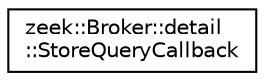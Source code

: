digraph "Graphical Class Hierarchy"
{
 // LATEX_PDF_SIZE
  edge [fontname="Helvetica",fontsize="10",labelfontname="Helvetica",labelfontsize="10"];
  node [fontname="Helvetica",fontsize="10",shape=record];
  rankdir="LR";
  Node0 [label="zeek::Broker::detail\l::StoreQueryCallback",height=0.2,width=0.4,color="black", fillcolor="white", style="filled",URL="$d3/dbb/classzeek_1_1Broker_1_1detail_1_1StoreQueryCallback.html",tooltip=" "];
}
